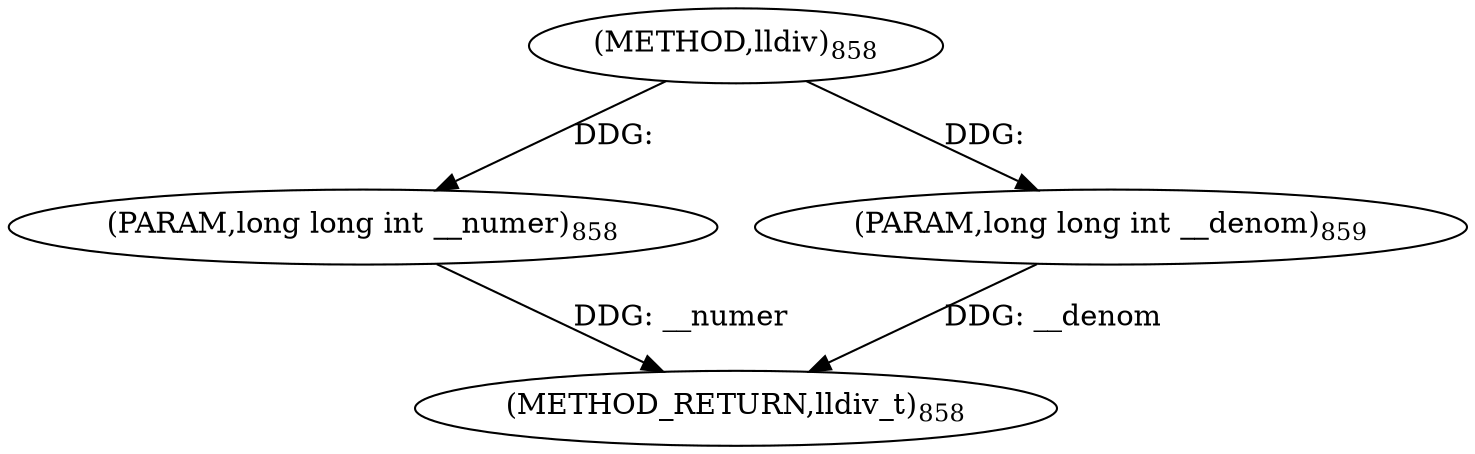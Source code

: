 digraph "lldiv" {  
"21838" [label = <(METHOD,lldiv)<SUB>858</SUB>> ]
"21841" [label = <(METHOD_RETURN,lldiv_t)<SUB>858</SUB>> ]
"21839" [label = <(PARAM,long long int __numer)<SUB>858</SUB>> ]
"21840" [label = <(PARAM,long long int __denom)<SUB>859</SUB>> ]
  "21839" -> "21841"  [ label = "DDG: __numer"] 
  "21840" -> "21841"  [ label = "DDG: __denom"] 
  "21838" -> "21839"  [ label = "DDG: "] 
  "21838" -> "21840"  [ label = "DDG: "] 
}
